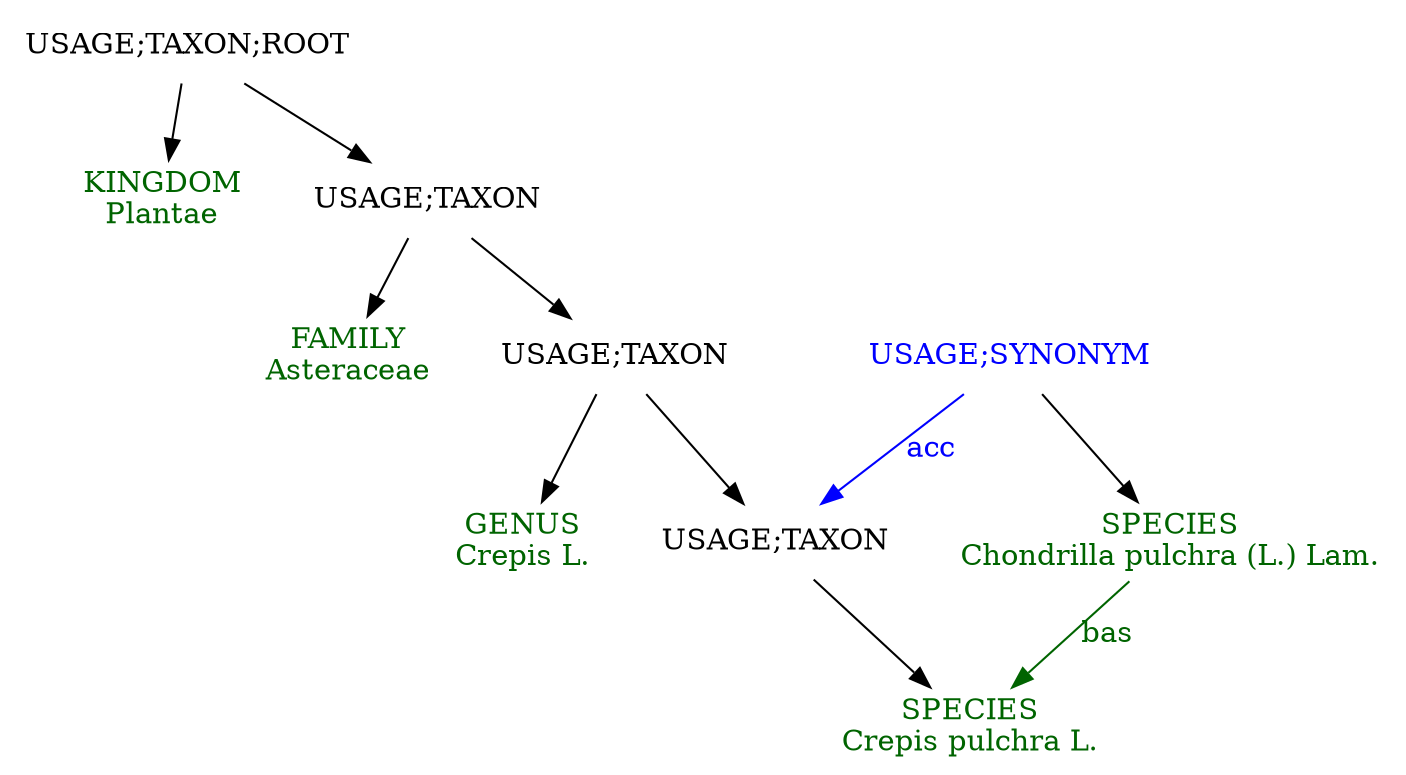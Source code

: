 digraph G {
  node [shape=plaintext]

  n0  [label="KINGDOM\nPlantae", fontcolor=darkgreen]
  n1  [label="USAGE;TAXON;ROOT"]
  n1 -> n3
  n1 -> n0
  n2  [label="FAMILY\nAsteraceae", fontcolor=darkgreen]
  n3  [label="USAGE;TAXON"]
  n3 -> n5
  n3 -> n2
  n4  [label="GENUS\nCrepis L.", fontcolor=darkgreen]
  n5  [label="USAGE;TAXON"]
  n5 -> n7
  n5 -> n4
  n6  [label="SPECIES\nCrepis pulchra L.", fontcolor=darkgreen]
  n7  [label="USAGE;TAXON"]
  n7 -> n6
  n8  [label="SPECIES\nChondrilla pulchra (L.) Lam.", fontcolor=darkgreen]
  n8 -> n6  [color=darkgreen, fontcolor=darkgreen, label="bas"]
  n9  [label="USAGE;SYNONYM", fontcolor=blue]
  n9 -> n7  [color=blue, fontcolor=blue, label="acc"]
  n9 -> n8
}
